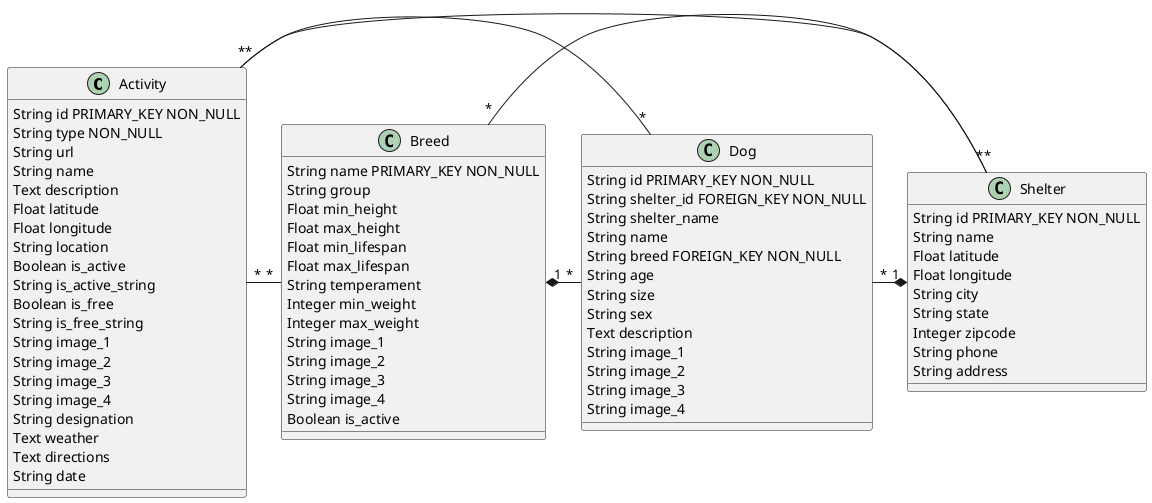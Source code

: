 @startuml
Activity "*" - "*" Breed
Activity "*" - "*" Dog
Activity "*" - "*" Shelter
Breed    "1" *- "*" Dog
Breed    "*" - "*" Shelter
Dog      "*" -* "1" Shelter

class Activity {
    String id PRIMARY_KEY NON_NULL
    String type NON_NULL
    String url
    String name
    Text description
    Float latitude
    Float longitude
    String location
    Boolean is_active
    String is_active_string
    Boolean is_free
    String is_free_string
    String image_1
    String image_2
    String image_3
    String image_4
    String designation
    Text weather
    Text directions
    String date
}

class Breed {
    String name PRIMARY_KEY NON_NULL
    String group
    Float min_height
    Float max_height
    Float min_lifespan
    Float max_lifespan
    String temperament
    Integer min_weight
    Integer max_weight
    String image_1
    String image_2
    String image_3
    String image_4
    Boolean is_active
}

class Dog {
    String id PRIMARY_KEY NON_NULL
    String shelter_id FOREIGN_KEY NON_NULL
    String shelter_name
    String name
    String breed FOREIGN_KEY NON_NULL
    String age
    String size
    String sex
    Text description
    String image_1
    String image_2
    String image_3
    String image_4
}

class Shelter {
    String id PRIMARY_KEY NON_NULL
    String name
    Float latitude
    Float longitude
    String city
    String state
    Integer zipcode
    String phone
    String address
}

@enduml
